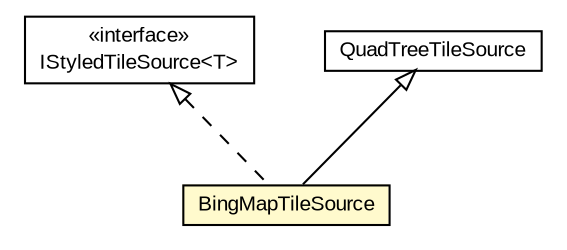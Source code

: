 #!/usr/local/bin/dot
#
# Class diagram 
# Generated by UMLGraph version R5_6-24-gf6e263 (http://www.umlgraph.org/)
#

digraph G {
	edge [fontname="arial",fontsize=10,labelfontname="arial",labelfontsize=10];
	node [fontname="arial",fontsize=10,shape=plaintext];
	nodesep=0.25;
	ranksep=0.5;
	// org.osmdroid.tileprovider.tilesource.IStyledTileSource<T>
	c18936 [label=<<table title="org.osmdroid.tileprovider.tilesource.IStyledTileSource" border="0" cellborder="1" cellspacing="0" cellpadding="2" port="p" href="../IStyledTileSource.html">
		<tr><td><table border="0" cellspacing="0" cellpadding="1">
<tr><td align="center" balign="center"> &#171;interface&#187; </td></tr>
<tr><td align="center" balign="center"> IStyledTileSource&lt;T&gt; </td></tr>
		</table></td></tr>
		</table>>, URL="../IStyledTileSource.html", fontname="arial", fontcolor="black", fontsize=10.0];
	// org.osmdroid.tileprovider.tilesource.QuadTreeTileSource
	c18941 [label=<<table title="org.osmdroid.tileprovider.tilesource.QuadTreeTileSource" border="0" cellborder="1" cellspacing="0" cellpadding="2" port="p" href="../QuadTreeTileSource.html">
		<tr><td><table border="0" cellspacing="0" cellpadding="1">
<tr><td align="center" balign="center"> QuadTreeTileSource </td></tr>
		</table></td></tr>
		</table>>, URL="../QuadTreeTileSource.html", fontname="arial", fontcolor="black", fontsize=10.0];
	// org.osmdroid.tileprovider.tilesource.bing.BingMapTileSource
	c19070 [label=<<table title="org.osmdroid.tileprovider.tilesource.bing.BingMapTileSource" border="0" cellborder="1" cellspacing="0" cellpadding="2" port="p" bgcolor="lemonChiffon" href="./BingMapTileSource.html">
		<tr><td><table border="0" cellspacing="0" cellpadding="1">
<tr><td align="center" balign="center"> BingMapTileSource </td></tr>
		</table></td></tr>
		</table>>, URL="./BingMapTileSource.html", fontname="arial", fontcolor="black", fontsize=10.0];
	//org.osmdroid.tileprovider.tilesource.bing.BingMapTileSource extends org.osmdroid.tileprovider.tilesource.QuadTreeTileSource
	c18941:p -> c19070:p [dir=back,arrowtail=empty];
	//org.osmdroid.tileprovider.tilesource.bing.BingMapTileSource implements org.osmdroid.tileprovider.tilesource.IStyledTileSource<T>
	c18936:p -> c19070:p [dir=back,arrowtail=empty,style=dashed];
}

